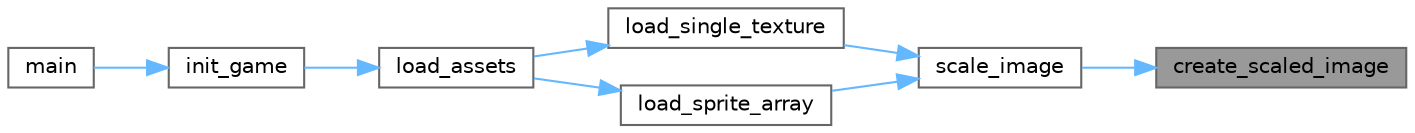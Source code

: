 digraph "create_scaled_image"
{
 // INTERACTIVE_SVG=YES
 // LATEX_PDF_SIZE
  bgcolor="transparent";
  edge [fontname=Helvetica,fontsize=10,labelfontname=Helvetica,labelfontsize=10];
  node [fontname=Helvetica,fontsize=10,shape=box,height=0.2,width=0.4];
  rankdir="RL";
  Node1 [id="Node000001",label="create_scaled_image",height=0.2,width=0.4,color="gray40", fillcolor="grey60", style="filled", fontcolor="black",tooltip=" "];
  Node1 -> Node2 [id="edge1_Node000001_Node000002",dir="back",color="steelblue1",style="solid",tooltip=" "];
  Node2 [id="Node000002",label="scale_image",height=0.2,width=0.4,color="grey40", fillcolor="white", style="filled",URL="$image__operations_8c.html#a9d445bdc504f460b0e12b55a802bbeff",tooltip=" "];
  Node2 -> Node3 [id="edge2_Node000002_Node000003",dir="back",color="steelblue1",style="solid",tooltip=" "];
  Node3 [id="Node000003",label="load_single_texture",height=0.2,width=0.4,color="grey40", fillcolor="white", style="filled",URL="$load_8c.html#a3fa9816506162fcc96a9de1904c6e1de",tooltip=" "];
  Node3 -> Node4 [id="edge3_Node000003_Node000004",dir="back",color="steelblue1",style="solid",tooltip=" "];
  Node4 [id="Node000004",label="load_assets",height=0.2,width=0.4,color="grey40", fillcolor="white", style="filled",URL="$load_8c.html#a3d86fc8628f8566faa7b64a654c72222",tooltip="Loads all game assets from files."];
  Node4 -> Node5 [id="edge4_Node000004_Node000005",dir="back",color="steelblue1",style="solid",tooltip=" "];
  Node5 [id="Node000005",label="init_game",height=0.2,width=0.4,color="grey40", fillcolor="white", style="filled",URL="$init__main_8c.html#a07af3347aa3856589df3f78056ef1cd1",tooltip="Main game initialization function."];
  Node5 -> Node6 [id="edge5_Node000005_Node000006",dir="back",color="steelblue1",style="solid",tooltip=" "];
  Node6 [id="Node000006",label="main",height=0.2,width=0.4,color="grey40", fillcolor="white", style="filled",URL="$main_8c.html#a3c04138a5bfe5d72780bb7e82a18e627",tooltip=" "];
  Node2 -> Node7 [id="edge6_Node000002_Node000007",dir="back",color="steelblue1",style="solid",tooltip=" "];
  Node7 [id="Node000007",label="load_sprite_array",height=0.2,width=0.4,color="grey40", fillcolor="white", style="filled",URL="$load_8c.html#a58894d992cdd0000d43051e417a0fe3c",tooltip="Loads a sequence of sprite frames from files."];
  Node7 -> Node4 [id="edge7_Node000007_Node000004",dir="back",color="steelblue1",style="solid",tooltip=" "];
}

